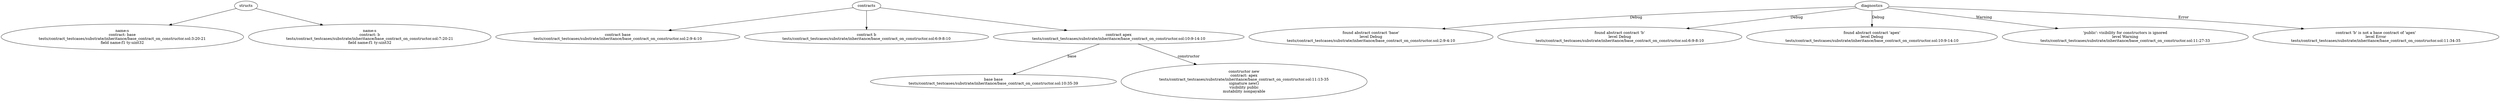 strict digraph "tests/contract_testcases/substrate/inheritance/base_contract_on_constructor.sol" {
	s [label="name:s\ncontract: base\ntests/contract_testcases/substrate/inheritance/base_contract_on_constructor.sol:3:20-21\nfield name:f1 ty:uint32"]
	s_2 [label="name:s\ncontract: b\ntests/contract_testcases/substrate/inheritance/base_contract_on_constructor.sol:7:20-21\nfield name:f1 ty:uint32"]
	contract [label="contract base\ntests/contract_testcases/substrate/inheritance/base_contract_on_constructor.sol:2:9-4:10"]
	contract_5 [label="contract b\ntests/contract_testcases/substrate/inheritance/base_contract_on_constructor.sol:6:9-8:10"]
	contract_6 [label="contract apex\ntests/contract_testcases/substrate/inheritance/base_contract_on_constructor.sol:10:9-14:10"]
	base [label="base base\ntests/contract_testcases/substrate/inheritance/base_contract_on_constructor.sol:10:35-39"]
	new [label="constructor new\ncontract: apex\ntests/contract_testcases/substrate/inheritance/base_contract_on_constructor.sol:11:13-35\nsignature new()\nvisibility public\nmutability nonpayable"]
	diagnostic [label="found abstract contract 'base'\nlevel Debug\ntests/contract_testcases/substrate/inheritance/base_contract_on_constructor.sol:2:9-4:10"]
	diagnostic_11 [label="found abstract contract 'b'\nlevel Debug\ntests/contract_testcases/substrate/inheritance/base_contract_on_constructor.sol:6:9-8:10"]
	diagnostic_12 [label="found abstract contract 'apex'\nlevel Debug\ntests/contract_testcases/substrate/inheritance/base_contract_on_constructor.sol:10:9-14:10"]
	diagnostic_13 [label="'public': visibility for constructors is ignored\nlevel Warning\ntests/contract_testcases/substrate/inheritance/base_contract_on_constructor.sol:11:27-33"]
	diagnostic_14 [label="contract 'b' is not a base contract of 'apex'\nlevel Error\ntests/contract_testcases/substrate/inheritance/base_contract_on_constructor.sol:11:34-35"]
	structs -> s
	structs -> s_2
	contracts -> contract
	contracts -> contract_5
	contracts -> contract_6
	contract_6 -> base [label="base"]
	contract_6 -> new [label="constructor"]
	diagnostics -> diagnostic [label="Debug"]
	diagnostics -> diagnostic_11 [label="Debug"]
	diagnostics -> diagnostic_12 [label="Debug"]
	diagnostics -> diagnostic_13 [label="Warning"]
	diagnostics -> diagnostic_14 [label="Error"]
}
